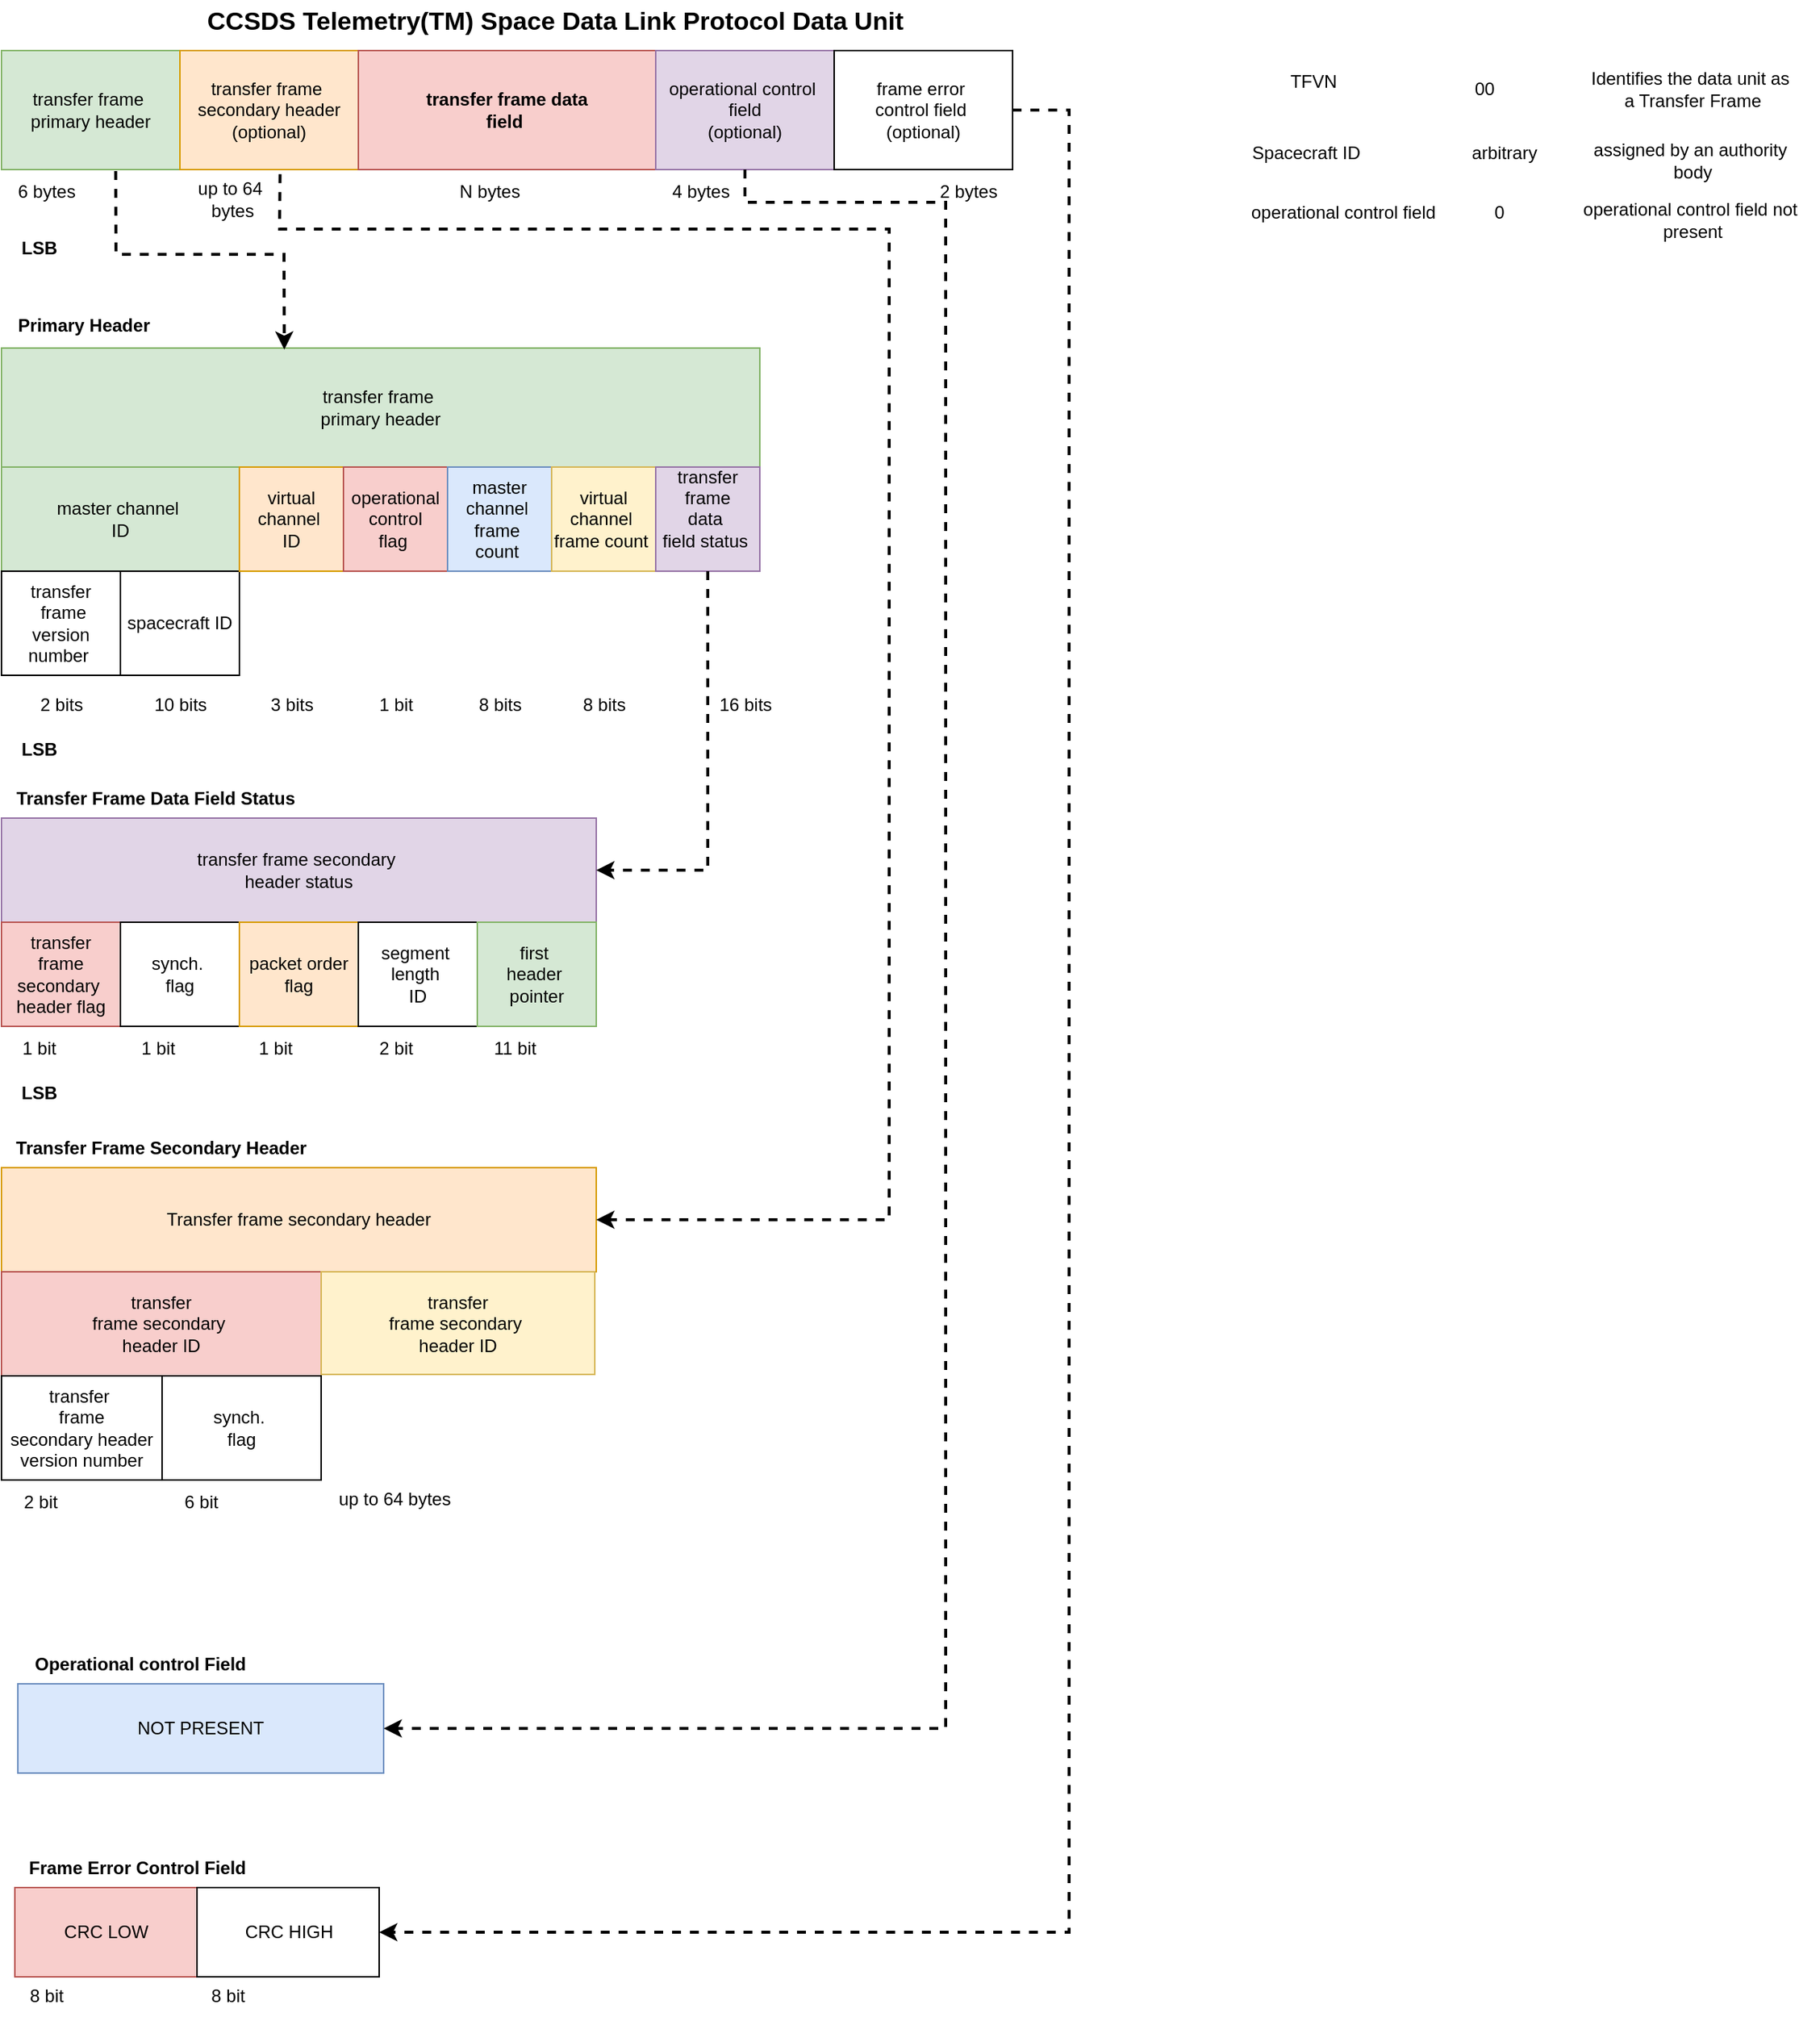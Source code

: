 <mxfile version="28.1.2">
  <diagram name="Page-1" id="BEZI4qmmZRfK3UoGMRGf">
    <mxGraphModel dx="969" dy="2144" grid="0" gridSize="10" guides="1" tooltips="1" connect="1" arrows="1" fold="1" page="1" pageScale="1" pageWidth="850" pageHeight="1100" background="none" math="0" shadow="0">
      <root>
        <mxCell id="0" />
        <mxCell id="1" parent="0" />
        <mxCell id="C4oDjcXgk7rpG0gPZD4N-1" value="transfer frame&amp;nbsp;&lt;div&gt;primary header&lt;/div&gt;" style="whiteSpace=wrap;html=1;fillColor=#d5e8d4;strokeColor=#82b366;" vertex="1" parent="1">
          <mxGeometry x="23" y="74" width="120" height="80" as="geometry" />
        </mxCell>
        <mxCell id="C4oDjcXgk7rpG0gPZD4N-2" value="&lt;b&gt;&lt;font face=&quot;Helvetica&quot; style=&quot;font-size: 17px;&quot;&gt;CCSDS Telemetry(TM) Space Data Link Protocol Data Unit&lt;/font&gt;&lt;/b&gt;" style="text;html=1;align=center;verticalAlign=middle;resizable=0;points=[];autosize=1;strokeColor=none;fillColor=none;" vertex="1" parent="1">
          <mxGeometry x="150" y="40" width="490" height="30" as="geometry" />
        </mxCell>
        <mxCell id="C4oDjcXgk7rpG0gPZD4N-3" value="transfer frame&amp;nbsp;&lt;div&gt;secondary header&lt;/div&gt;&lt;div&gt;(optional)&lt;/div&gt;" style="whiteSpace=wrap;html=1;fillColor=#ffe6cc;strokeColor=#d79b00;" vertex="1" parent="1">
          <mxGeometry x="143" y="74" width="120" height="80" as="geometry" />
        </mxCell>
        <mxCell id="C4oDjcXgk7rpG0gPZD4N-4" value="&lt;b&gt;transfer frame data&lt;/b&gt;&lt;div&gt;&lt;b&gt;field&amp;nbsp;&lt;/b&gt;&lt;/div&gt;" style="whiteSpace=wrap;html=1;fillColor=#f8cecc;strokeColor=#b85450;" vertex="1" parent="1">
          <mxGeometry x="263" y="74" width="200" height="80" as="geometry" />
        </mxCell>
        <mxCell id="C4oDjcXgk7rpG0gPZD4N-5" value="operational control&amp;nbsp;&lt;div&gt;field&lt;/div&gt;&lt;div&gt;(optional)&lt;/div&gt;" style="whiteSpace=wrap;html=1;fillColor=#e1d5e7;strokeColor=#9673a6;" vertex="1" parent="1">
          <mxGeometry x="463" y="74" width="120" height="80" as="geometry" />
        </mxCell>
        <mxCell id="C4oDjcXgk7rpG0gPZD4N-79" style="edgeStyle=orthogonalEdgeStyle;rounded=0;orthogonalLoop=1;jettySize=auto;html=1;entryX=1;entryY=0.5;entryDx=0;entryDy=0;strokeWidth=2;dashed=1;" edge="1" parent="1" source="C4oDjcXgk7rpG0gPZD4N-6" target="C4oDjcXgk7rpG0gPZD4N-67">
          <mxGeometry relative="1" as="geometry">
            <Array as="points">
              <mxPoint x="741" y="114" />
              <mxPoint x="741" y="1339" />
            </Array>
          </mxGeometry>
        </mxCell>
        <mxCell id="C4oDjcXgk7rpG0gPZD4N-6" value="frame error&amp;nbsp;&lt;div&gt;control field&amp;nbsp;&lt;/div&gt;&lt;div&gt;(optional)&lt;/div&gt;" style="whiteSpace=wrap;html=1;" vertex="1" parent="1">
          <mxGeometry x="583" y="74" width="120" height="80" as="geometry" />
        </mxCell>
        <mxCell id="C4oDjcXgk7rpG0gPZD4N-7" value="6 bytes" style="text;html=1;align=center;verticalAlign=middle;resizable=0;points=[];autosize=1;strokeColor=none;fillColor=none;" vertex="1" parent="1">
          <mxGeometry x="23" y="154" width="60" height="30" as="geometry" />
        </mxCell>
        <mxCell id="C4oDjcXgk7rpG0gPZD4N-8" value="N bytes" style="text;html=1;align=center;verticalAlign=middle;resizable=0;points=[];autosize=1;strokeColor=none;fillColor=none;" vertex="1" parent="1">
          <mxGeometry x="321" y="154" width="60" height="30" as="geometry" />
        </mxCell>
        <mxCell id="C4oDjcXgk7rpG0gPZD4N-9" value="up to 64&amp;nbsp;&lt;div&gt;bytes&lt;/div&gt;" style="text;html=1;align=center;verticalAlign=middle;resizable=0;points=[];autosize=1;strokeColor=none;fillColor=none;" vertex="1" parent="1">
          <mxGeometry x="143" y="154" width="70" height="40" as="geometry" />
        </mxCell>
        <mxCell id="C4oDjcXgk7rpG0gPZD4N-10" value="4 bytes" style="text;html=1;align=center;verticalAlign=middle;resizable=0;points=[];autosize=1;strokeColor=none;fillColor=none;" vertex="1" parent="1">
          <mxGeometry x="463" y="154" width="60" height="30" as="geometry" />
        </mxCell>
        <mxCell id="C4oDjcXgk7rpG0gPZD4N-11" value="2 bytes" style="text;html=1;align=center;verticalAlign=middle;resizable=0;points=[];autosize=1;strokeColor=none;fillColor=none;" vertex="1" parent="1">
          <mxGeometry x="643" y="154" width="60" height="30" as="geometry" />
        </mxCell>
        <mxCell id="C4oDjcXgk7rpG0gPZD4N-12" value="transfer frame&amp;nbsp;&lt;div&gt;primary header&lt;/div&gt;" style="whiteSpace=wrap;html=1;fillColor=#d5e8d4;strokeColor=#82b366;" vertex="1" parent="1">
          <mxGeometry x="23" y="274" width="510" height="80" as="geometry" />
        </mxCell>
        <mxCell id="C4oDjcXgk7rpG0gPZD4N-13" value="master channel&amp;nbsp;&lt;div&gt;ID&lt;/div&gt;" style="whiteSpace=wrap;html=1;fillColor=#d5e8d4;strokeColor=#82b366;" vertex="1" parent="1">
          <mxGeometry x="23" y="354" width="160" height="70" as="geometry" />
        </mxCell>
        <mxCell id="C4oDjcXgk7rpG0gPZD4N-14" value="10 bits" style="text;html=1;align=center;verticalAlign=middle;resizable=0;points=[];autosize=1;strokeColor=none;fillColor=none;" vertex="1" parent="1">
          <mxGeometry x="113" y="499" width="60" height="30" as="geometry" />
        </mxCell>
        <mxCell id="C4oDjcXgk7rpG0gPZD4N-15" value="spacecraft ID" style="whiteSpace=wrap;html=1;" vertex="1" parent="1">
          <mxGeometry x="103" y="424" width="80" height="70" as="geometry" />
        </mxCell>
        <mxCell id="C4oDjcXgk7rpG0gPZD4N-16" value="2 bits" style="text;html=1;align=center;verticalAlign=middle;resizable=0;points=[];autosize=1;strokeColor=none;fillColor=none;" vertex="1" parent="1">
          <mxGeometry x="38" y="499" width="50" height="30" as="geometry" />
        </mxCell>
        <mxCell id="C4oDjcXgk7rpG0gPZD4N-17" value="transfer&lt;div&gt;&amp;nbsp;frame&lt;div&gt;version number&amp;nbsp;&lt;/div&gt;&lt;/div&gt;" style="whiteSpace=wrap;html=1;" vertex="1" parent="1">
          <mxGeometry x="23" y="424" width="80" height="70" as="geometry" />
        </mxCell>
        <mxCell id="C4oDjcXgk7rpG0gPZD4N-18" value="virtual channel&amp;nbsp;&lt;div&gt;ID&lt;/div&gt;" style="whiteSpace=wrap;html=1;fillColor=#ffe6cc;strokeColor=#d79b00;" vertex="1" parent="1">
          <mxGeometry x="183" y="354" width="70" height="70" as="geometry" />
        </mxCell>
        <mxCell id="C4oDjcXgk7rpG0gPZD4N-19" value="3 bits" style="text;html=1;align=center;verticalAlign=middle;resizable=0;points=[];autosize=1;strokeColor=none;fillColor=none;" vertex="1" parent="1">
          <mxGeometry x="193" y="499" width="50" height="30" as="geometry" />
        </mxCell>
        <mxCell id="C4oDjcXgk7rpG0gPZD4N-20" value="operational&lt;div&gt;control&lt;/div&gt;&lt;div&gt;flag&amp;nbsp;&lt;/div&gt;" style="whiteSpace=wrap;html=1;fillColor=#f8cecc;strokeColor=#b85450;" vertex="1" parent="1">
          <mxGeometry x="253" y="354" width="70" height="70" as="geometry" />
        </mxCell>
        <mxCell id="C4oDjcXgk7rpG0gPZD4N-21" value="1 bit" style="text;html=1;align=center;verticalAlign=middle;resizable=0;points=[];autosize=1;strokeColor=none;fillColor=none;" vertex="1" parent="1">
          <mxGeometry x="263" y="499" width="50" height="30" as="geometry" />
        </mxCell>
        <mxCell id="C4oDjcXgk7rpG0gPZD4N-22" value="master channel&amp;nbsp;&lt;div&gt;frame&amp;nbsp;&lt;/div&gt;&lt;div&gt;count&amp;nbsp;&lt;/div&gt;" style="whiteSpace=wrap;html=1;fillColor=#dae8fc;strokeColor=#6c8ebf;" vertex="1" parent="1">
          <mxGeometry x="323" y="354" width="70" height="70" as="geometry" />
        </mxCell>
        <mxCell id="C4oDjcXgk7rpG0gPZD4N-23" value="8 bits" style="text;html=1;align=center;verticalAlign=middle;resizable=0;points=[];autosize=1;strokeColor=none;fillColor=none;" vertex="1" parent="1">
          <mxGeometry x="333" y="499" width="50" height="30" as="geometry" />
        </mxCell>
        <mxCell id="C4oDjcXgk7rpG0gPZD4N-24" value="virtual channel&amp;nbsp;&lt;div&gt;frame count&amp;nbsp;&lt;/div&gt;" style="whiteSpace=wrap;html=1;fillColor=#fff2cc;strokeColor=#d6b656;" vertex="1" parent="1">
          <mxGeometry x="393" y="354" width="70" height="70" as="geometry" />
        </mxCell>
        <mxCell id="C4oDjcXgk7rpG0gPZD4N-25" value="8 bits" style="text;html=1;align=center;verticalAlign=middle;resizable=0;points=[];autosize=1;strokeColor=none;fillColor=none;" vertex="1" parent="1">
          <mxGeometry x="403" y="499" width="50" height="30" as="geometry" />
        </mxCell>
        <mxCell id="C4oDjcXgk7rpG0gPZD4N-27" value="transfer frame&lt;div&gt;data&amp;nbsp;&lt;/div&gt;&lt;div&gt;field status&amp;nbsp;&lt;/div&gt;&lt;div&gt;&lt;br&gt;&lt;/div&gt;" style="whiteSpace=wrap;html=1;fillColor=#e1d5e7;strokeColor=#9673a6;" vertex="1" parent="1">
          <mxGeometry x="463" y="354" width="70" height="70" as="geometry" />
        </mxCell>
        <mxCell id="C4oDjcXgk7rpG0gPZD4N-28" value="16 bits" style="text;html=1;align=center;verticalAlign=middle;resizable=0;points=[];autosize=1;strokeColor=none;fillColor=none;" vertex="1" parent="1">
          <mxGeometry x="493" y="499" width="60" height="30" as="geometry" />
        </mxCell>
        <mxCell id="C4oDjcXgk7rpG0gPZD4N-29" value="&lt;b&gt;&lt;font face=&quot;Helvetica&quot;&gt;Primary Header&lt;/font&gt;&lt;/b&gt;" style="text;html=1;align=center;verticalAlign=middle;resizable=0;points=[];autosize=1;strokeColor=none;fillColor=none;fontSize=12;" vertex="1" parent="1">
          <mxGeometry x="23" y="244" width="110" height="30" as="geometry" />
        </mxCell>
        <mxCell id="C4oDjcXgk7rpG0gPZD4N-30" value="TFVN" style="text;html=1;align=center;verticalAlign=middle;resizable=0;points=[];autosize=1;strokeColor=none;fillColor=none;" vertex="1" parent="1">
          <mxGeometry x="880" y="80" width="50" height="30" as="geometry" />
        </mxCell>
        <mxCell id="C4oDjcXgk7rpG0gPZD4N-31" value="00" style="text;html=1;align=center;verticalAlign=middle;resizable=0;points=[];autosize=1;strokeColor=none;fillColor=none;" vertex="1" parent="1">
          <mxGeometry x="1000" y="85" width="40" height="30" as="geometry" />
        </mxCell>
        <mxCell id="C4oDjcXgk7rpG0gPZD4N-32" value="Identifies the data unit as&amp;nbsp;&lt;div&gt;a Transfer Frame&lt;/div&gt;" style="text;html=1;align=center;verticalAlign=middle;resizable=0;points=[];autosize=1;strokeColor=none;fillColor=none;" vertex="1" parent="1">
          <mxGeometry x="1080" y="80" width="160" height="40" as="geometry" />
        </mxCell>
        <mxCell id="C4oDjcXgk7rpG0gPZD4N-33" value="&lt;b&gt;LSB&lt;/b&gt;" style="text;html=1;align=center;verticalAlign=middle;resizable=0;points=[];autosize=1;strokeColor=none;fillColor=none;fontStyle=0" vertex="1" parent="1">
          <mxGeometry x="23" y="529" width="50" height="30" as="geometry" />
        </mxCell>
        <mxCell id="C4oDjcXgk7rpG0gPZD4N-34" value="Spacecraft ID" style="text;html=1;align=center;verticalAlign=middle;resizable=0;points=[];autosize=1;strokeColor=none;fillColor=none;" vertex="1" parent="1">
          <mxGeometry x="850" y="128" width="100" height="30" as="geometry" />
        </mxCell>
        <mxCell id="C4oDjcXgk7rpG0gPZD4N-35" value="arbitrary&amp;nbsp;" style="text;html=1;align=center;verticalAlign=middle;resizable=0;points=[];autosize=1;strokeColor=none;fillColor=none;" vertex="1" parent="1">
          <mxGeometry x="1000" y="128" width="70" height="30" as="geometry" />
        </mxCell>
        <mxCell id="C4oDjcXgk7rpG0gPZD4N-36" value="assigned by an authority&amp;nbsp;&lt;div&gt;body&lt;/div&gt;" style="text;html=1;align=center;verticalAlign=middle;resizable=0;points=[];autosize=1;strokeColor=none;fillColor=none;" vertex="1" parent="1">
          <mxGeometry x="1080" y="128" width="160" height="40" as="geometry" />
        </mxCell>
        <mxCell id="C4oDjcXgk7rpG0gPZD4N-37" value="operational control field" style="text;html=1;align=center;verticalAlign=middle;resizable=0;points=[];autosize=1;strokeColor=none;fillColor=none;" vertex="1" parent="1">
          <mxGeometry x="850" y="168" width="150" height="30" as="geometry" />
        </mxCell>
        <mxCell id="C4oDjcXgk7rpG0gPZD4N-38" value="0" style="text;html=1;align=center;verticalAlign=middle;resizable=0;points=[];autosize=1;strokeColor=none;fillColor=none;" vertex="1" parent="1">
          <mxGeometry x="1015" y="168" width="30" height="30" as="geometry" />
        </mxCell>
        <mxCell id="C4oDjcXgk7rpG0gPZD4N-39" value="operational control field not&amp;nbsp;&lt;div&gt;present&lt;/div&gt;" style="text;html=1;align=center;verticalAlign=middle;resizable=0;points=[];autosize=1;strokeColor=none;fillColor=none;" vertex="1" parent="1">
          <mxGeometry x="1075" y="168" width="170" height="40" as="geometry" />
        </mxCell>
        <mxCell id="C4oDjcXgk7rpG0gPZD4N-40" value="transfer frame secondary&amp;nbsp;&lt;div&gt;header status&lt;/div&gt;" style="whiteSpace=wrap;html=1;fillColor=#e1d5e7;strokeColor=#9673a6;" vertex="1" parent="1">
          <mxGeometry x="23" y="590" width="400" height="70" as="geometry" />
        </mxCell>
        <mxCell id="C4oDjcXgk7rpG0gPZD4N-41" value="&lt;b&gt;Transfer Frame Data Field Status&amp;nbsp;&lt;/b&gt;" style="text;html=1;align=center;verticalAlign=middle;resizable=0;points=[];autosize=1;strokeColor=none;fillColor=none;fontSize=12;" vertex="1" parent="1">
          <mxGeometry x="23" y="564" width="209" height="26" as="geometry" />
        </mxCell>
        <mxCell id="C4oDjcXgk7rpG0gPZD4N-42" value="transfer&lt;div&gt;frame secondary&amp;nbsp;&lt;/div&gt;&lt;div&gt;header flag&lt;/div&gt;" style="whiteSpace=wrap;html=1;fillColor=#f8cecc;strokeColor=#b85450;" vertex="1" parent="1">
          <mxGeometry x="23" y="660" width="80" height="70" as="geometry" />
        </mxCell>
        <mxCell id="C4oDjcXgk7rpG0gPZD4N-43" value="synch.&amp;nbsp;&lt;div&gt;flag&lt;/div&gt;" style="whiteSpace=wrap;html=1;" vertex="1" parent="1">
          <mxGeometry x="103" y="660" width="80" height="70" as="geometry" />
        </mxCell>
        <mxCell id="C4oDjcXgk7rpG0gPZD4N-44" value="packet order&lt;div&gt;flag&lt;/div&gt;" style="whiteSpace=wrap;html=1;fillColor=#ffe6cc;strokeColor=#d79b00;" vertex="1" parent="1">
          <mxGeometry x="183" y="660" width="80" height="70" as="geometry" />
        </mxCell>
        <mxCell id="C4oDjcXgk7rpG0gPZD4N-45" value="segment&amp;nbsp;&lt;div&gt;length&amp;nbsp;&lt;/div&gt;&lt;div&gt;ID&lt;/div&gt;" style="whiteSpace=wrap;html=1;" vertex="1" parent="1">
          <mxGeometry x="263" y="660" width="80" height="70" as="geometry" />
        </mxCell>
        <mxCell id="C4oDjcXgk7rpG0gPZD4N-46" value="first&amp;nbsp;&lt;div&gt;header&amp;nbsp;&lt;/div&gt;&lt;div&gt;pointer&lt;/div&gt;" style="whiteSpace=wrap;html=1;fillColor=#d5e8d4;strokeColor=#82b366;" vertex="1" parent="1">
          <mxGeometry x="343" y="660" width="80" height="70" as="geometry" />
        </mxCell>
        <mxCell id="C4oDjcXgk7rpG0gPZD4N-47" value="1 bit" style="text;html=1;align=center;verticalAlign=middle;resizable=0;points=[];autosize=1;strokeColor=none;fillColor=none;" vertex="1" parent="1">
          <mxGeometry x="23" y="730" width="50" height="30" as="geometry" />
        </mxCell>
        <mxCell id="C4oDjcXgk7rpG0gPZD4N-48" value="1 bit" style="text;html=1;align=center;verticalAlign=middle;resizable=0;points=[];autosize=1;strokeColor=none;fillColor=none;" vertex="1" parent="1">
          <mxGeometry x="102.5" y="730" width="50" height="30" as="geometry" />
        </mxCell>
        <mxCell id="C4oDjcXgk7rpG0gPZD4N-49" value="1 bit" style="text;html=1;align=center;verticalAlign=middle;resizable=0;points=[];autosize=1;strokeColor=none;fillColor=none;" vertex="1" parent="1">
          <mxGeometry x="182" y="730" width="50" height="30" as="geometry" />
        </mxCell>
        <mxCell id="C4oDjcXgk7rpG0gPZD4N-50" value="2 bit" style="text;html=1;align=center;verticalAlign=middle;resizable=0;points=[];autosize=1;strokeColor=none;fillColor=none;" vertex="1" parent="1">
          <mxGeometry x="263" y="730" width="50" height="30" as="geometry" />
        </mxCell>
        <mxCell id="C4oDjcXgk7rpG0gPZD4N-51" value="11 bit" style="text;html=1;align=center;verticalAlign=middle;resizable=0;points=[];autosize=1;strokeColor=none;fillColor=none;" vertex="1" parent="1">
          <mxGeometry x="343" y="730" width="50" height="30" as="geometry" />
        </mxCell>
        <mxCell id="C4oDjcXgk7rpG0gPZD4N-52" value="&lt;b&gt;LSB&lt;/b&gt;" style="text;html=1;align=center;verticalAlign=middle;resizable=0;points=[];autosize=1;strokeColor=none;fillColor=none;fontStyle=0" vertex="1" parent="1">
          <mxGeometry x="23" y="760" width="50" height="30" as="geometry" />
        </mxCell>
        <mxCell id="C4oDjcXgk7rpG0gPZD4N-53" value="&lt;b&gt;LSB&lt;/b&gt;" style="text;html=1;align=center;verticalAlign=middle;resizable=0;points=[];autosize=1;strokeColor=none;fillColor=none;fontStyle=0" vertex="1" parent="1">
          <mxGeometry x="23" y="192" width="50" height="30" as="geometry" />
        </mxCell>
        <mxCell id="C4oDjcXgk7rpG0gPZD4N-54" value="&lt;b&gt;Transfer Frame Secondary Header&lt;/b&gt;" style="text;html=1;align=center;verticalAlign=middle;resizable=0;points=[];autosize=1;strokeColor=none;fillColor=none;fontSize=12;" vertex="1" parent="1">
          <mxGeometry x="23" y="799" width="213" height="26" as="geometry" />
        </mxCell>
        <mxCell id="C4oDjcXgk7rpG0gPZD4N-55" value="Transfer frame secondary header" style="whiteSpace=wrap;html=1;fillColor=#ffe6cc;strokeColor=#d79b00;" vertex="1" parent="1">
          <mxGeometry x="23" y="825" width="400" height="70" as="geometry" />
        </mxCell>
        <mxCell id="C4oDjcXgk7rpG0gPZD4N-56" value="transfer&lt;div&gt;frame secondary&amp;nbsp;&lt;/div&gt;&lt;div&gt;header ID&lt;/div&gt;" style="whiteSpace=wrap;html=1;fillColor=#f8cecc;strokeColor=#b85450;" vertex="1" parent="1">
          <mxGeometry x="23" y="895" width="215" height="70" as="geometry" />
        </mxCell>
        <mxCell id="C4oDjcXgk7rpG0gPZD4N-58" value="transfer&amp;nbsp;&lt;div&gt;frame&lt;/div&gt;&lt;div&gt;secondary header version number&lt;/div&gt;" style="whiteSpace=wrap;html=1;" vertex="1" parent="1">
          <mxGeometry x="23" y="965" width="108" height="70" as="geometry" />
        </mxCell>
        <mxCell id="C4oDjcXgk7rpG0gPZD4N-59" value="synch.&amp;nbsp;&lt;div&gt;flag&lt;/div&gt;" style="whiteSpace=wrap;html=1;" vertex="1" parent="1">
          <mxGeometry x="131" y="965" width="107" height="70" as="geometry" />
        </mxCell>
        <mxCell id="C4oDjcXgk7rpG0gPZD4N-61" value="2 bit" style="text;html=1;align=center;verticalAlign=middle;resizable=0;points=[];autosize=1;strokeColor=none;fillColor=none;" vertex="1" parent="1">
          <mxGeometry x="28" y="1037" width="41" height="26" as="geometry" />
        </mxCell>
        <mxCell id="C4oDjcXgk7rpG0gPZD4N-62" value="6 bit" style="text;html=1;align=center;verticalAlign=middle;resizable=0;points=[];autosize=1;strokeColor=none;fillColor=none;" vertex="1" parent="1">
          <mxGeometry x="136" y="1037" width="41" height="26" as="geometry" />
        </mxCell>
        <mxCell id="C4oDjcXgk7rpG0gPZD4N-63" value="transfer&lt;div&gt;frame secondary&amp;nbsp;&lt;/div&gt;&lt;div&gt;header ID&lt;/div&gt;" style="whiteSpace=wrap;html=1;fillColor=#fff2cc;strokeColor=#d6b656;" vertex="1" parent="1">
          <mxGeometry x="238" y="895" width="184" height="69" as="geometry" />
        </mxCell>
        <mxCell id="C4oDjcXgk7rpG0gPZD4N-64" value="up to 64 bytes" style="text;html=1;align=center;verticalAlign=middle;resizable=0;points=[];autosize=1;strokeColor=none;fillColor=none;" vertex="1" parent="1">
          <mxGeometry x="240" y="1035" width="93" height="26" as="geometry" />
        </mxCell>
        <mxCell id="C4oDjcXgk7rpG0gPZD4N-65" value="CRC LOW" style="whiteSpace=wrap;html=1;fillColor=#f8cecc;strokeColor=#b85450;" vertex="1" parent="1">
          <mxGeometry x="32" y="1309" width="122.5" height="60" as="geometry" />
        </mxCell>
        <mxCell id="C4oDjcXgk7rpG0gPZD4N-66" value="&lt;b&gt;Frame Error Control Field&lt;/b&gt;" style="text;html=1;align=center;verticalAlign=middle;resizable=0;points=[];autosize=1;strokeColor=none;fillColor=none;fontSize=12;" vertex="1" parent="1">
          <mxGeometry x="32" y="1283" width="164" height="26" as="geometry" />
        </mxCell>
        <mxCell id="C4oDjcXgk7rpG0gPZD4N-67" value="CRC HIGH" style="whiteSpace=wrap;html=1;" vertex="1" parent="1">
          <mxGeometry x="154.5" y="1309" width="122.5" height="60" as="geometry" />
        </mxCell>
        <mxCell id="C4oDjcXgk7rpG0gPZD4N-68" value="8 bit" style="text;html=1;align=center;verticalAlign=middle;resizable=0;points=[];autosize=1;strokeColor=none;fillColor=none;" vertex="1" parent="1">
          <mxGeometry x="32" y="1369" width="41" height="26" as="geometry" />
        </mxCell>
        <mxCell id="C4oDjcXgk7rpG0gPZD4N-69" value="8 bit" style="text;html=1;align=center;verticalAlign=middle;resizable=0;points=[];autosize=1;strokeColor=none;fillColor=none;" vertex="1" parent="1">
          <mxGeometry x="154" y="1369" width="41" height="26" as="geometry" />
        </mxCell>
        <mxCell id="C4oDjcXgk7rpG0gPZD4N-70" value="NOT PRESENT" style="whiteSpace=wrap;html=1;fillColor=#dae8fc;strokeColor=#6c8ebf;" vertex="1" parent="1">
          <mxGeometry x="34" y="1172" width="246" height="60" as="geometry" />
        </mxCell>
        <mxCell id="C4oDjcXgk7rpG0gPZD4N-71" value="&lt;b&gt;Operational control Field&lt;/b&gt;" style="text;html=1;align=center;verticalAlign=middle;resizable=0;points=[];autosize=1;strokeColor=none;fillColor=none;fontSize=12;" vertex="1" parent="1">
          <mxGeometry x="36" y="1146" width="160" height="26" as="geometry" />
        </mxCell>
        <mxCell id="C4oDjcXgk7rpG0gPZD4N-75" value="" style="edgeStyle=none;orthogonalLoop=1;jettySize=auto;html=1;rounded=0;exitX=0.64;exitY=1.013;exitDx=0;exitDy=0;exitPerimeter=0;entryX=0.373;entryY=0.013;entryDx=0;entryDy=0;entryPerimeter=0;dashed=1;strokeWidth=2;" edge="1" parent="1" source="C4oDjcXgk7rpG0gPZD4N-1" target="C4oDjcXgk7rpG0gPZD4N-12">
          <mxGeometry width="100" relative="1" as="geometry">
            <mxPoint x="639" y="362" as="sourcePoint" />
            <mxPoint x="739" y="362" as="targetPoint" />
            <Array as="points">
              <mxPoint x="100" y="211" />
              <mxPoint x="213" y="211" />
            </Array>
          </mxGeometry>
        </mxCell>
        <mxCell id="C4oDjcXgk7rpG0gPZD4N-76" value="" style="edgeStyle=none;orthogonalLoop=1;jettySize=auto;html=1;rounded=0;exitX=0.5;exitY=1;exitDx=0;exitDy=0;entryX=1;entryY=0.5;entryDx=0;entryDy=0;dashed=1;strokeWidth=2;" edge="1" parent="1" source="C4oDjcXgk7rpG0gPZD4N-27" target="C4oDjcXgk7rpG0gPZD4N-40">
          <mxGeometry width="100" relative="1" as="geometry">
            <mxPoint x="523" y="230" as="sourcePoint" />
            <mxPoint x="623" y="230" as="targetPoint" />
            <Array as="points">
              <mxPoint x="498" y="625" />
            </Array>
          </mxGeometry>
        </mxCell>
        <mxCell id="C4oDjcXgk7rpG0gPZD4N-77" value="" style="edgeStyle=none;orthogonalLoop=1;jettySize=auto;html=1;rounded=0;exitX=0.962;exitY=0.078;exitDx=0;exitDy=0;exitPerimeter=0;entryX=1;entryY=0.5;entryDx=0;entryDy=0;dashed=1;strokeWidth=2;" edge="1" parent="1" source="C4oDjcXgk7rpG0gPZD4N-9" target="C4oDjcXgk7rpG0gPZD4N-55">
          <mxGeometry width="100" relative="1" as="geometry">
            <mxPoint x="535" y="238" as="sourcePoint" />
            <mxPoint x="635" y="238" as="targetPoint" />
            <Array as="points">
              <mxPoint x="210" y="194" />
              <mxPoint x="620" y="194" />
              <mxPoint x="620" y="860" />
            </Array>
          </mxGeometry>
        </mxCell>
        <mxCell id="C4oDjcXgk7rpG0gPZD4N-78" value="" style="edgeStyle=none;orthogonalLoop=1;jettySize=auto;html=1;rounded=0;exitX=0.5;exitY=1;exitDx=0;exitDy=0;entryX=1;entryY=0.5;entryDx=0;entryDy=0;dashed=1;strokeWidth=2;" edge="1" parent="1" source="C4oDjcXgk7rpG0gPZD4N-5" target="C4oDjcXgk7rpG0gPZD4N-70">
          <mxGeometry width="100" relative="1" as="geometry">
            <mxPoint x="685" y="402" as="sourcePoint" />
            <mxPoint x="785" y="402" as="targetPoint" />
            <Array as="points">
              <mxPoint x="523" y="176" />
              <mxPoint x="658" y="176" />
              <mxPoint x="658" y="1202" />
            </Array>
          </mxGeometry>
        </mxCell>
      </root>
    </mxGraphModel>
  </diagram>
</mxfile>
